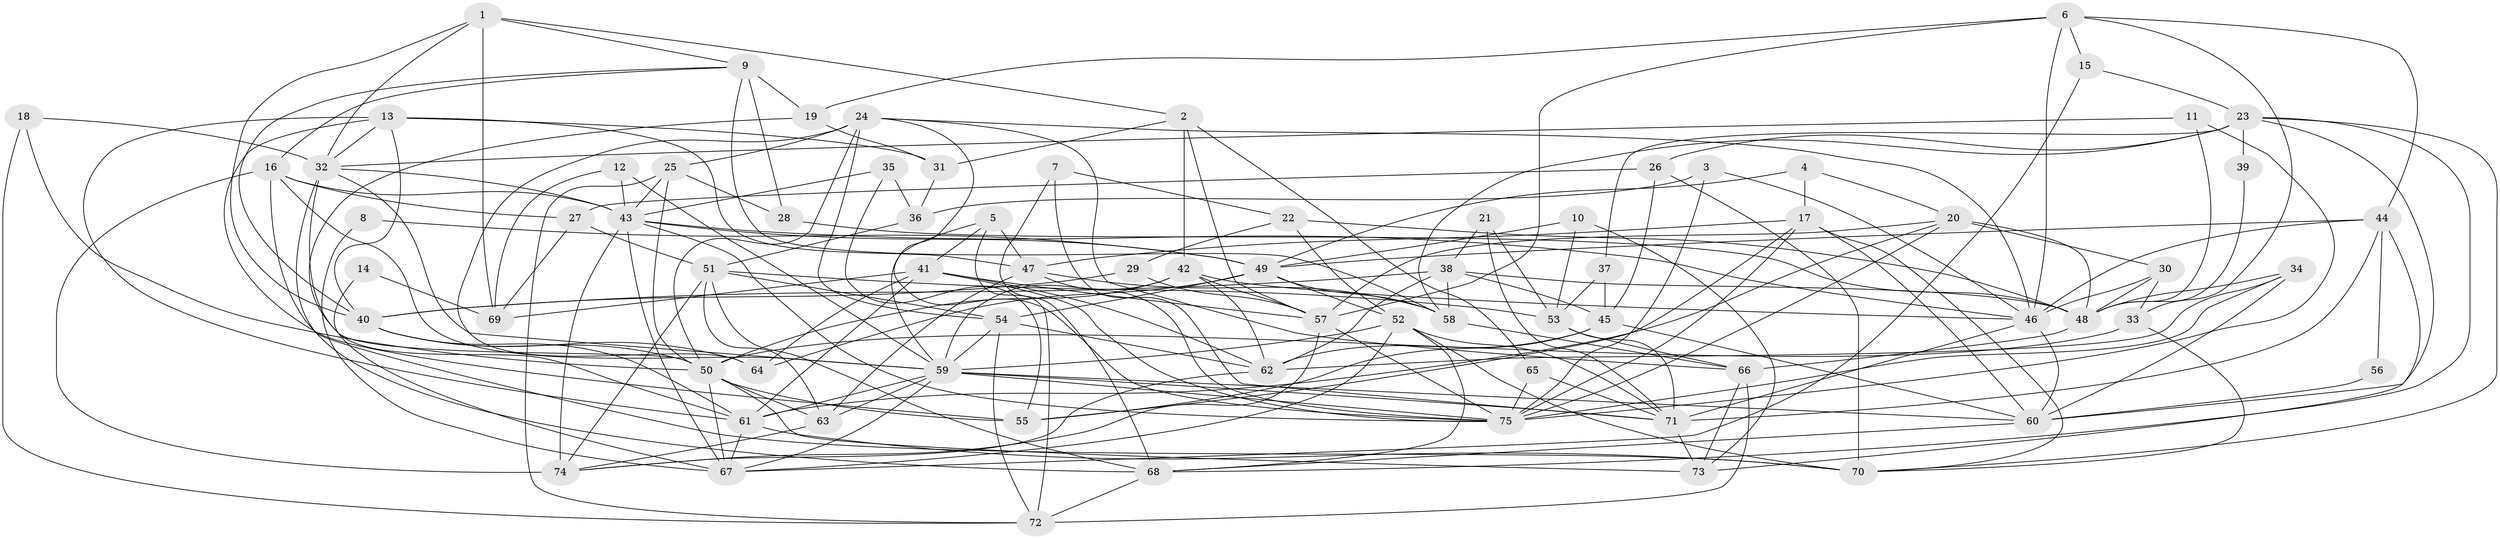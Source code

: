 // original degree distribution, {4: 0.31543624161073824, 5: 0.12080536912751678, 6: 0.11409395973154363, 2: 0.12751677852348994, 3: 0.2684563758389262, 7: 0.04697986577181208, 9: 0.006711409395973154}
// Generated by graph-tools (version 1.1) at 2025/50/03/09/25 03:50:08]
// undirected, 75 vertices, 209 edges
graph export_dot {
graph [start="1"]
  node [color=gray90,style=filled];
  1;
  2;
  3;
  4;
  5;
  6;
  7;
  8;
  9;
  10;
  11;
  12;
  13;
  14;
  15;
  16;
  17;
  18;
  19;
  20;
  21;
  22;
  23;
  24;
  25;
  26;
  27;
  28;
  29;
  30;
  31;
  32;
  33;
  34;
  35;
  36;
  37;
  38;
  39;
  40;
  41;
  42;
  43;
  44;
  45;
  46;
  47;
  48;
  49;
  50;
  51;
  52;
  53;
  54;
  55;
  56;
  57;
  58;
  59;
  60;
  61;
  62;
  63;
  64;
  65;
  66;
  67;
  68;
  69;
  70;
  71;
  72;
  73;
  74;
  75;
  1 -- 2 [weight=1.0];
  1 -- 9 [weight=1.0];
  1 -- 32 [weight=1.0];
  1 -- 40 [weight=1.0];
  1 -- 69 [weight=1.0];
  2 -- 31 [weight=1.0];
  2 -- 42 [weight=2.0];
  2 -- 57 [weight=1.0];
  2 -- 65 [weight=1.0];
  3 -- 36 [weight=1.0];
  3 -- 46 [weight=1.0];
  3 -- 75 [weight=1.0];
  4 -- 17 [weight=1.0];
  4 -- 20 [weight=1.0];
  4 -- 49 [weight=1.0];
  5 -- 41 [weight=1.0];
  5 -- 47 [weight=1.0];
  5 -- 59 [weight=1.0];
  5 -- 72 [weight=1.0];
  6 -- 15 [weight=1.0];
  6 -- 19 [weight=1.0];
  6 -- 33 [weight=1.0];
  6 -- 44 [weight=1.0];
  6 -- 46 [weight=1.0];
  6 -- 57 [weight=1.0];
  7 -- 22 [weight=1.0];
  7 -- 68 [weight=1.0];
  7 -- 71 [weight=1.0];
  8 -- 49 [weight=1.0];
  8 -- 67 [weight=1.0];
  9 -- 16 [weight=1.0];
  9 -- 19 [weight=1.0];
  9 -- 28 [weight=2.0];
  9 -- 40 [weight=1.0];
  9 -- 58 [weight=1.0];
  10 -- 49 [weight=1.0];
  10 -- 53 [weight=1.0];
  10 -- 73 [weight=1.0];
  11 -- 32 [weight=1.0];
  11 -- 48 [weight=1.0];
  11 -- 75 [weight=1.0];
  12 -- 43 [weight=1.0];
  12 -- 59 [weight=1.0];
  12 -- 69 [weight=1.0];
  13 -- 31 [weight=1.0];
  13 -- 32 [weight=2.0];
  13 -- 40 [weight=1.0];
  13 -- 47 [weight=1.0];
  13 -- 55 [weight=1.0];
  13 -- 61 [weight=1.0];
  14 -- 67 [weight=1.0];
  14 -- 69 [weight=1.0];
  15 -- 23 [weight=1.0];
  15 -- 67 [weight=1.0];
  16 -- 27 [weight=1.0];
  16 -- 43 [weight=1.0];
  16 -- 59 [weight=1.0];
  16 -- 70 [weight=1.0];
  16 -- 74 [weight=1.0];
  17 -- 47 [weight=1.0];
  17 -- 55 [weight=1.0];
  17 -- 60 [weight=1.0];
  17 -- 70 [weight=1.0];
  17 -- 75 [weight=1.0];
  18 -- 32 [weight=1.0];
  18 -- 50 [weight=1.0];
  18 -- 72 [weight=1.0];
  19 -- 31 [weight=1.0];
  19 -- 61 [weight=1.0];
  20 -- 30 [weight=1.0];
  20 -- 48 [weight=1.0];
  20 -- 57 [weight=1.0];
  20 -- 61 [weight=1.0];
  20 -- 75 [weight=1.0];
  21 -- 38 [weight=1.0];
  21 -- 53 [weight=1.0];
  21 -- 71 [weight=1.0];
  22 -- 29 [weight=1.0];
  22 -- 48 [weight=1.0];
  22 -- 52 [weight=1.0];
  23 -- 26 [weight=1.0];
  23 -- 37 [weight=1.0];
  23 -- 39 [weight=1.0];
  23 -- 58 [weight=1.0];
  23 -- 60 [weight=1.0];
  23 -- 68 [weight=1.0];
  23 -- 70 [weight=1.0];
  24 -- 25 [weight=1.0];
  24 -- 46 [weight=1.0];
  24 -- 50 [weight=1.0];
  24 -- 54 [weight=1.0];
  24 -- 64 [weight=1.0];
  24 -- 66 [weight=1.0];
  24 -- 75 [weight=1.0];
  25 -- 28 [weight=1.0];
  25 -- 43 [weight=1.0];
  25 -- 50 [weight=1.0];
  25 -- 72 [weight=1.0];
  26 -- 27 [weight=1.0];
  26 -- 45 [weight=1.0];
  26 -- 70 [weight=1.0];
  27 -- 51 [weight=1.0];
  27 -- 69 [weight=1.0];
  28 -- 48 [weight=1.0];
  29 -- 40 [weight=1.0];
  29 -- 57 [weight=1.0];
  30 -- 33 [weight=1.0];
  30 -- 46 [weight=1.0];
  30 -- 48 [weight=1.0];
  31 -- 36 [weight=1.0];
  32 -- 43 [weight=1.0];
  32 -- 50 [weight=1.0];
  32 -- 59 [weight=1.0];
  32 -- 68 [weight=1.0];
  33 -- 50 [weight=1.0];
  33 -- 70 [weight=1.0];
  34 -- 48 [weight=1.0];
  34 -- 60 [weight=1.0];
  34 -- 62 [weight=1.0];
  34 -- 75 [weight=1.0];
  35 -- 36 [weight=1.0];
  35 -- 43 [weight=1.0];
  35 -- 55 [weight=1.0];
  36 -- 51 [weight=1.0];
  37 -- 45 [weight=1.0];
  37 -- 53 [weight=1.0];
  38 -- 40 [weight=1.0];
  38 -- 45 [weight=1.0];
  38 -- 48 [weight=2.0];
  38 -- 58 [weight=1.0];
  38 -- 62 [weight=1.0];
  39 -- 48 [weight=1.0];
  40 -- 50 [weight=1.0];
  40 -- 61 [weight=1.0];
  40 -- 64 [weight=1.0];
  41 -- 57 [weight=1.0];
  41 -- 61 [weight=1.0];
  41 -- 62 [weight=1.0];
  41 -- 64 [weight=1.0];
  41 -- 69 [weight=1.0];
  41 -- 75 [weight=1.0];
  42 -- 46 [weight=1.0];
  42 -- 50 [weight=1.0];
  42 -- 57 [weight=1.0];
  42 -- 59 [weight=1.0];
  42 -- 62 [weight=1.0];
  43 -- 46 [weight=1.0];
  43 -- 49 [weight=1.0];
  43 -- 67 [weight=1.0];
  43 -- 74 [weight=1.0];
  43 -- 75 [weight=1.0];
  44 -- 46 [weight=1.0];
  44 -- 49 [weight=1.0];
  44 -- 56 [weight=1.0];
  44 -- 71 [weight=1.0];
  44 -- 73 [weight=1.0];
  45 -- 55 [weight=1.0];
  45 -- 60 [weight=1.0];
  45 -- 62 [weight=1.0];
  46 -- 60 [weight=1.0];
  46 -- 71 [weight=1.0];
  47 -- 58 [weight=1.0];
  47 -- 63 [weight=1.0];
  47 -- 75 [weight=1.0];
  48 -- 66 [weight=1.0];
  49 -- 52 [weight=1.0];
  49 -- 54 [weight=1.0];
  49 -- 58 [weight=1.0];
  49 -- 64 [weight=1.0];
  50 -- 55 [weight=1.0];
  50 -- 63 [weight=1.0];
  50 -- 67 [weight=1.0];
  50 -- 73 [weight=1.0];
  51 -- 53 [weight=1.0];
  51 -- 54 [weight=1.0];
  51 -- 63 [weight=1.0];
  51 -- 68 [weight=1.0];
  51 -- 74 [weight=3.0];
  52 -- 59 [weight=1.0];
  52 -- 67 [weight=1.0];
  52 -- 68 [weight=1.0];
  52 -- 70 [weight=1.0];
  52 -- 71 [weight=1.0];
  53 -- 66 [weight=1.0];
  53 -- 71 [weight=3.0];
  54 -- 59 [weight=1.0];
  54 -- 62 [weight=1.0];
  54 -- 72 [weight=1.0];
  56 -- 60 [weight=1.0];
  57 -- 74 [weight=1.0];
  57 -- 75 [weight=1.0];
  58 -- 66 [weight=1.0];
  59 -- 60 [weight=1.0];
  59 -- 61 [weight=1.0];
  59 -- 63 [weight=1.0];
  59 -- 67 [weight=1.0];
  59 -- 71 [weight=1.0];
  59 -- 75 [weight=1.0];
  60 -- 68 [weight=1.0];
  61 -- 67 [weight=1.0];
  61 -- 70 [weight=1.0];
  62 -- 74 [weight=1.0];
  63 -- 74 [weight=1.0];
  65 -- 71 [weight=1.0];
  65 -- 75 [weight=1.0];
  66 -- 72 [weight=1.0];
  66 -- 73 [weight=1.0];
  68 -- 72 [weight=1.0];
  71 -- 73 [weight=1.0];
}
